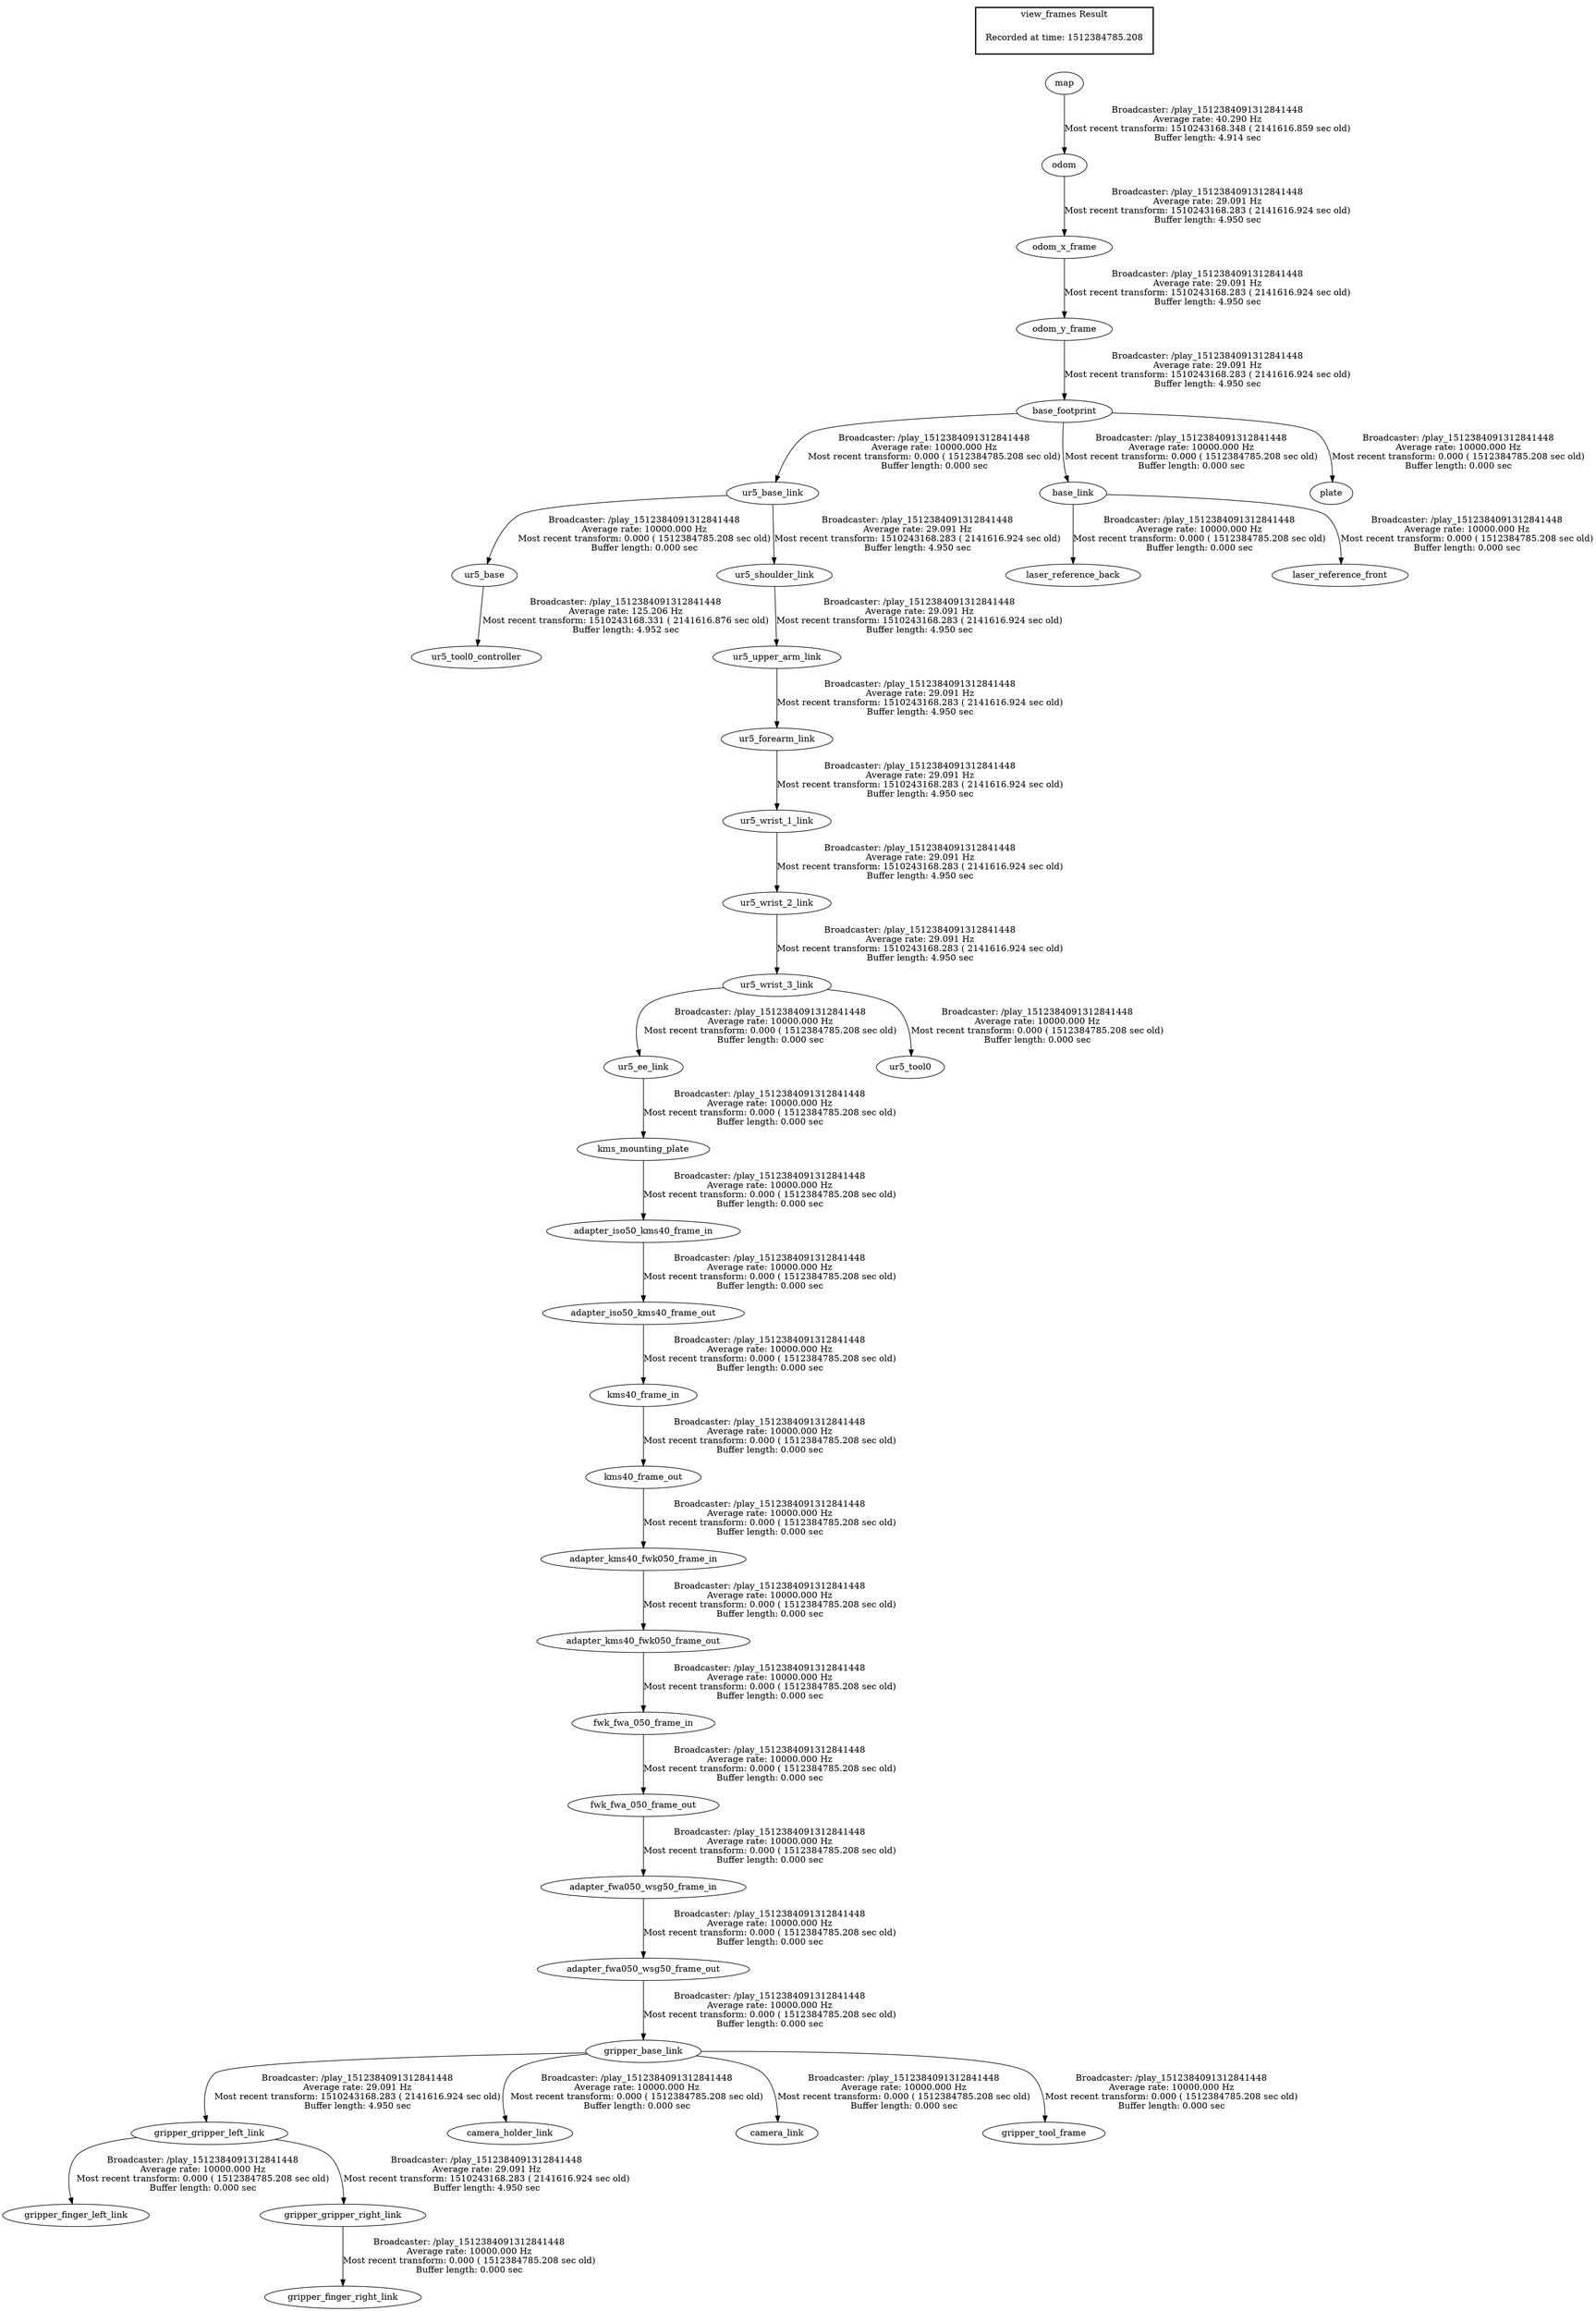 digraph G {
"fwk_fwa_050_frame_out" -> "adapter_fwa050_wsg50_frame_in"[label="Broadcaster: /play_1512384091312841448\nAverage rate: 10000.000 Hz\nMost recent transform: 0.000 ( 1512384785.208 sec old)\nBuffer length: 0.000 sec\n"];
"fwk_fwa_050_frame_in" -> "fwk_fwa_050_frame_out"[label="Broadcaster: /play_1512384091312841448\nAverage rate: 10000.000 Hz\nMost recent transform: 0.000 ( 1512384785.208 sec old)\nBuffer length: 0.000 sec\n"];
"adapter_fwa050_wsg50_frame_in" -> "adapter_fwa050_wsg50_frame_out"[label="Broadcaster: /play_1512384091312841448\nAverage rate: 10000.000 Hz\nMost recent transform: 0.000 ( 1512384785.208 sec old)\nBuffer length: 0.000 sec\n"];
"kms_mounting_plate" -> "adapter_iso50_kms40_frame_in"[label="Broadcaster: /play_1512384091312841448\nAverage rate: 10000.000 Hz\nMost recent transform: 0.000 ( 1512384785.208 sec old)\nBuffer length: 0.000 sec\n"];
"ur5_ee_link" -> "kms_mounting_plate"[label="Broadcaster: /play_1512384091312841448\nAverage rate: 10000.000 Hz\nMost recent transform: 0.000 ( 1512384785.208 sec old)\nBuffer length: 0.000 sec\n"];
"adapter_iso50_kms40_frame_in" -> "adapter_iso50_kms40_frame_out"[label="Broadcaster: /play_1512384091312841448\nAverage rate: 10000.000 Hz\nMost recent transform: 0.000 ( 1512384785.208 sec old)\nBuffer length: 0.000 sec\n"];
"kms40_frame_out" -> "adapter_kms40_fwk050_frame_in"[label="Broadcaster: /play_1512384091312841448\nAverage rate: 10000.000 Hz\nMost recent transform: 0.000 ( 1512384785.208 sec old)\nBuffer length: 0.000 sec\n"];
"kms40_frame_in" -> "kms40_frame_out"[label="Broadcaster: /play_1512384091312841448\nAverage rate: 10000.000 Hz\nMost recent transform: 0.000 ( 1512384785.208 sec old)\nBuffer length: 0.000 sec\n"];
"adapter_kms40_fwk050_frame_in" -> "adapter_kms40_fwk050_frame_out"[label="Broadcaster: /play_1512384091312841448\nAverage rate: 10000.000 Hz\nMost recent transform: 0.000 ( 1512384785.208 sec old)\nBuffer length: 0.000 sec\n"];
"base_footprint" -> "ur5_base_link"[label="Broadcaster: /play_1512384091312841448\nAverage rate: 10000.000 Hz\nMost recent transform: 0.000 ( 1512384785.208 sec old)\nBuffer length: 0.000 sec\n"];
"odom_y_frame" -> "base_footprint"[label="Broadcaster: /play_1512384091312841448\nAverage rate: 29.091 Hz\nMost recent transform: 1510243168.283 ( 2141616.924 sec old)\nBuffer length: 4.950 sec\n"];
"base_footprint" -> "base_link"[label="Broadcaster: /play_1512384091312841448\nAverage rate: 10000.000 Hz\nMost recent transform: 0.000 ( 1512384785.208 sec old)\nBuffer length: 0.000 sec\n"];
"adapter_kms40_fwk050_frame_out" -> "fwk_fwa_050_frame_in"[label="Broadcaster: /play_1512384091312841448\nAverage rate: 10000.000 Hz\nMost recent transform: 0.000 ( 1512384785.208 sec old)\nBuffer length: 0.000 sec\n"];
"adapter_fwa050_wsg50_frame_out" -> "gripper_base_link"[label="Broadcaster: /play_1512384091312841448\nAverage rate: 10000.000 Hz\nMost recent transform: 0.000 ( 1512384785.208 sec old)\nBuffer length: 0.000 sec\n"];
"gripper_gripper_left_link" -> "gripper_finger_left_link"[label="Broadcaster: /play_1512384091312841448\nAverage rate: 10000.000 Hz\nMost recent transform: 0.000 ( 1512384785.208 sec old)\nBuffer length: 0.000 sec\n"];
"gripper_base_link" -> "gripper_gripper_left_link"[label="Broadcaster: /play_1512384091312841448\nAverage rate: 29.091 Hz\nMost recent transform: 1510243168.283 ( 2141616.924 sec old)\nBuffer length: 4.950 sec\n"];
"gripper_gripper_right_link" -> "gripper_finger_right_link"[label="Broadcaster: /play_1512384091312841448\nAverage rate: 10000.000 Hz\nMost recent transform: 0.000 ( 1512384785.208 sec old)\nBuffer length: 0.000 sec\n"];
"gripper_gripper_left_link" -> "gripper_gripper_right_link"[label="Broadcaster: /play_1512384091312841448\nAverage rate: 29.091 Hz\nMost recent transform: 1510243168.283 ( 2141616.924 sec old)\nBuffer length: 4.950 sec\n"];
"gripper_base_link" -> "camera_holder_link"[label="Broadcaster: /play_1512384091312841448\nAverage rate: 10000.000 Hz\nMost recent transform: 0.000 ( 1512384785.208 sec old)\nBuffer length: 0.000 sec\n"];
"gripper_base_link" -> "camera_link"[label="Broadcaster: /play_1512384091312841448\nAverage rate: 10000.000 Hz\nMost recent transform: 0.000 ( 1512384785.208 sec old)\nBuffer length: 0.000 sec\n"];
"gripper_base_link" -> "gripper_tool_frame"[label="Broadcaster: /play_1512384091312841448\nAverage rate: 10000.000 Hz\nMost recent transform: 0.000 ( 1512384785.208 sec old)\nBuffer length: 0.000 sec\n"];
"adapter_iso50_kms40_frame_out" -> "kms40_frame_in"[label="Broadcaster: /play_1512384091312841448\nAverage rate: 10000.000 Hz\nMost recent transform: 0.000 ( 1512384785.208 sec old)\nBuffer length: 0.000 sec\n"];
"ur5_wrist_3_link" -> "ur5_ee_link"[label="Broadcaster: /play_1512384091312841448\nAverage rate: 10000.000 Hz\nMost recent transform: 0.000 ( 1512384785.208 sec old)\nBuffer length: 0.000 sec\n"];
"base_link" -> "laser_reference_back"[label="Broadcaster: /play_1512384091312841448\nAverage rate: 10000.000 Hz\nMost recent transform: 0.000 ( 1512384785.208 sec old)\nBuffer length: 0.000 sec\n"];
"base_link" -> "laser_reference_front"[label="Broadcaster: /play_1512384091312841448\nAverage rate: 10000.000 Hz\nMost recent transform: 0.000 ( 1512384785.208 sec old)\nBuffer length: 0.000 sec\n"];
"base_footprint" -> "plate"[label="Broadcaster: /play_1512384091312841448\nAverage rate: 10000.000 Hz\nMost recent transform: 0.000 ( 1512384785.208 sec old)\nBuffer length: 0.000 sec\n"];
"ur5_base_link" -> "ur5_base"[label="Broadcaster: /play_1512384091312841448\nAverage rate: 10000.000 Hz\nMost recent transform: 0.000 ( 1512384785.208 sec old)\nBuffer length: 0.000 sec\n"];
"ur5_wrist_2_link" -> "ur5_wrist_3_link"[label="Broadcaster: /play_1512384091312841448\nAverage rate: 29.091 Hz\nMost recent transform: 1510243168.283 ( 2141616.924 sec old)\nBuffer length: 4.950 sec\n"];
"ur5_wrist_3_link" -> "ur5_tool0"[label="Broadcaster: /play_1512384091312841448\nAverage rate: 10000.000 Hz\nMost recent transform: 0.000 ( 1512384785.208 sec old)\nBuffer length: 0.000 sec\n"];
"ur5_base" -> "ur5_tool0_controller"[label="Broadcaster: /play_1512384091312841448\nAverage rate: 125.206 Hz\nMost recent transform: 1510243168.331 ( 2141616.876 sec old)\nBuffer length: 4.952 sec\n"];
"odom" -> "odom_x_frame"[label="Broadcaster: /play_1512384091312841448\nAverage rate: 29.091 Hz\nMost recent transform: 1510243168.283 ( 2141616.924 sec old)\nBuffer length: 4.950 sec\n"];
"map" -> "odom"[label="Broadcaster: /play_1512384091312841448\nAverage rate: 40.290 Hz\nMost recent transform: 1510243168.348 ( 2141616.859 sec old)\nBuffer length: 4.914 sec\n"];
"odom_x_frame" -> "odom_y_frame"[label="Broadcaster: /play_1512384091312841448\nAverage rate: 29.091 Hz\nMost recent transform: 1510243168.283 ( 2141616.924 sec old)\nBuffer length: 4.950 sec\n"];
"ur5_upper_arm_link" -> "ur5_forearm_link"[label="Broadcaster: /play_1512384091312841448\nAverage rate: 29.091 Hz\nMost recent transform: 1510243168.283 ( 2141616.924 sec old)\nBuffer length: 4.950 sec\n"];
"ur5_shoulder_link" -> "ur5_upper_arm_link"[label="Broadcaster: /play_1512384091312841448\nAverage rate: 29.091 Hz\nMost recent transform: 1510243168.283 ( 2141616.924 sec old)\nBuffer length: 4.950 sec\n"];
"ur5_base_link" -> "ur5_shoulder_link"[label="Broadcaster: /play_1512384091312841448\nAverage rate: 29.091 Hz\nMost recent transform: 1510243168.283 ( 2141616.924 sec old)\nBuffer length: 4.950 sec\n"];
"ur5_forearm_link" -> "ur5_wrist_1_link"[label="Broadcaster: /play_1512384091312841448\nAverage rate: 29.091 Hz\nMost recent transform: 1510243168.283 ( 2141616.924 sec old)\nBuffer length: 4.950 sec\n"];
"ur5_wrist_1_link" -> "ur5_wrist_2_link"[label="Broadcaster: /play_1512384091312841448\nAverage rate: 29.091 Hz\nMost recent transform: 1510243168.283 ( 2141616.924 sec old)\nBuffer length: 4.950 sec\n"];
edge [style=invis];
 subgraph cluster_legend { style=bold; color=black; label ="view_frames Result";
"Recorded at time: 1512384785.208"[ shape=plaintext ] ;
 }->"map";
}
